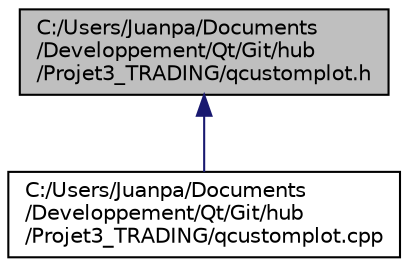 digraph "C:/Users/Juanpa/Documents/Developpement/Qt/Git/hub/Projet3_TRADING/qcustomplot.h"
{
  edge [fontname="Helvetica",fontsize="10",labelfontname="Helvetica",labelfontsize="10"];
  node [fontname="Helvetica",fontsize="10",shape=record];
  Node1 [label="C:/Users/Juanpa/Documents\l/Developpement/Qt/Git/hub\l/Projet3_TRADING/qcustomplot.h",height=0.2,width=0.4,color="black", fillcolor="grey75", style="filled", fontcolor="black"];
  Node1 -> Node2 [dir="back",color="midnightblue",fontsize="10",style="solid",fontname="Helvetica"];
  Node2 [label="C:/Users/Juanpa/Documents\l/Developpement/Qt/Git/hub\l/Projet3_TRADING/qcustomplot.cpp",height=0.2,width=0.4,color="black", fillcolor="white", style="filled",URL="$qcustomplot_8cpp.html"];
}
